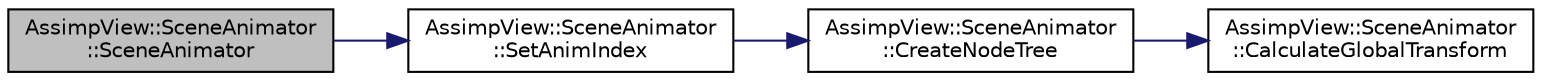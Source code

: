 digraph "AssimpView::SceneAnimator::SceneAnimator"
{
  edge [fontname="Helvetica",fontsize="10",labelfontname="Helvetica",labelfontsize="10"];
  node [fontname="Helvetica",fontsize="10",shape=record];
  rankdir="LR";
  Node1 [label="AssimpView::SceneAnimator\l::SceneAnimator",height=0.2,width=0.4,color="black", fillcolor="grey75", style="filled", fontcolor="black"];
  Node1 -> Node2 [color="midnightblue",fontsize="10",style="solid",fontname="Helvetica"];
  Node2 [label="AssimpView::SceneAnimator\l::SetAnimIndex",height=0.2,width=0.4,color="black", fillcolor="white", style="filled",URL="$class_assimp_view_1_1_scene_animator.html#a248309cdd1e5c8af66247aa14b174609"];
  Node2 -> Node3 [color="midnightblue",fontsize="10",style="solid",fontname="Helvetica"];
  Node3 [label="AssimpView::SceneAnimator\l::CreateNodeTree",height=0.2,width=0.4,color="black", fillcolor="white", style="filled",URL="$class_assimp_view_1_1_scene_animator.html#a3bbce6d002dbbc7ec1a30fc467a97706"];
  Node3 -> Node4 [color="midnightblue",fontsize="10",style="solid",fontname="Helvetica"];
  Node4 [label="AssimpView::SceneAnimator\l::CalculateGlobalTransform",height=0.2,width=0.4,color="black", fillcolor="white", style="filled",URL="$class_assimp_view_1_1_scene_animator.html#aaffdfbd7ebf7787f81f6f48e1466da3a"];
}
